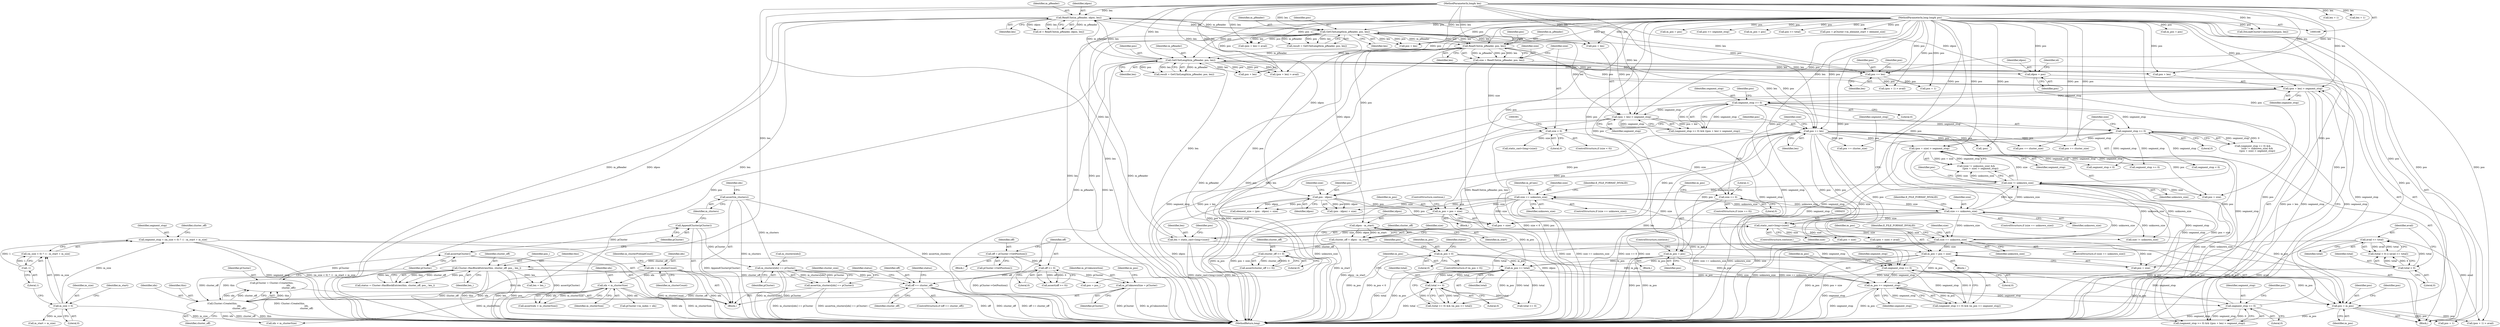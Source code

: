 digraph "0_Android_04839626ed859623901ebd3a5fd483982186b59d_26@array" {
"1000692" [label="(Call,m_clusters[idx] == pCluster)"];
"1000685" [label="(Call,assert(m_clusters))"];
"1000683" [label="(Call,AppendCluster(pCluster))"];
"1000681" [label="(Call,assert(pCluster))"];
"1000675" [label="(Call,pCluster = Cluster::Create(this,\n                                              idx,\n                                              cluster_off))"];
"1000677" [label="(Call,Cluster::Create(this,\n                                              idx,\n                                              cluster_off))"];
"1000517" [label="(Call,Cluster::HasBlockEntries(this, cluster_off, pos_, len_))"];
"1000510" [label="(Call,cluster_off >= 0)"];
"1000496" [label="(Call,cluster_off = idpos - m_start)"];
"1000498" [label="(Call,idpos - m_start)"];
"1000311" [label="(Call,ReadUInt(m_pReader, idpos, len))"];
"1000266" [label="(Call,GetUIntLength(m_pReader, pos, len))"];
"1000381" [label="(Call,ReadUInt(m_pReader, pos, len))"];
"1000340" [label="(Call,GetUIntLength(m_pReader, pos, len))"];
"1000169" [label="(MethodParameterIn,long long& pos)"];
"1000323" [label="(Call,pos += len)"];
"1000170" [label="(MethodParameterIn,long& len)"];
"1000248" [label="(Call,pos = m_pos)"];
"1000401" [label="(Call,m_pos = pos)"];
"1000393" [label="(Call,pos += len)"];
"1000473" [label="(Call,m_pos = pos + size)"];
"1000463" [label="(Call,pos - idpos)"];
"1000449" [label="(Call,size == unknown_size)"];
"1000432" [label="(Call,static_cast<long>(size))"];
"1000408" [label="(Call,size == unknown_size)"];
"1000397" [label="(Call,size == 0)"];
"1000386" [label="(Call,size < 0)"];
"1000379" [label="(Call,size = ReadUInt(m_pReader, pos, len))"];
"1000485" [label="(Call,size == unknown_size)"];
"1000419" [label="(Call,size != unknown_size)"];
"1000490" [label="(Call,m_pos = pos + size)"];
"1000233" [label="(Call,m_pos >= total)"];
"1000173" [label="(Call,m_pos < 0)"];
"1000230" [label="(Call,total >= 0)"];
"1000201" [label="(Call,avail <= total)"];
"1000198" [label="(Call,total < 0)"];
"1000243" [label="(Call,m_pos >= segment_stop)"];
"1000240" [label="(Call,segment_stop >= 0)"];
"1000360" [label="(Call,segment_stop >= 0)"];
"1000289" [label="(Call,(pos + len) > segment_stop)"];
"1000286" [label="(Call,segment_stop >= 0)"];
"1000205" [label="(Call,segment_stop = (m_size < 0) ? -1 : m_start + m_size)"];
"1000211" [label="(Call,-1)"];
"1000208" [label="(Call,m_size < 0)"];
"1000422" [label="(Call,(pos + size) > segment_stop)"];
"1000415" [label="(Call,segment_stop >= 0)"];
"1000363" [label="(Call,(pos + len) > segment_stop)"];
"1000430" [label="(Call,len = static_cast<long>(size))"];
"1000305" [label="(Call,idpos = pos)"];
"1000545" [label="(Call,idx < m_clusterSize)"];
"1000536" [label="(Call,idx = m_clusterCount)"];
"1000570" [label="(Call,off == cluster_off)"];
"1000566" [label="(Call,off >= 0)"];
"1000562" [label="(Call,off = pCluster->GetPosition())"];
"1000691" [label="(Call,assert(m_clusters[idx] == pCluster))"];
"1000718" [label="(Call,m_pUnknownSize = pCluster)"];
"1000396" [label="(ControlStructure,if (size == 0))"];
"1000404" [label="(ControlStructure,continue;)"];
"1000500" [label="(Identifier,m_start)"];
"1000381" [label="(Call,ReadUInt(m_pReader, pos, len))"];
"1000465" [label="(Identifier,idpos)"];
"1000249" [label="(Identifier,pos)"];
"1000484" [label="(ControlStructure,if (size == unknown_size))"];
"1000175" [label="(Literal,0)"];
"1000244" [label="(Identifier,m_pos)"];
"1000449" [label="(Call,size == unknown_size)"];
"1000409" [label="(Identifier,size)"];
"1000710" [label="(Call,segment_stop < 0)"];
"1000363" [label="(Call,(pos + len) > segment_stop)"];
"1000566" [label="(Call,off >= 0)"];
"1000314" [label="(Identifier,len)"];
"1000705" [label="(Call,m_pos = pos)"];
"1000235" [label="(Identifier,total)"];
"1000570" [label="(Call,off == cluster_off)"];
"1000692" [label="(Call,m_clusters[idx] == pCluster)"];
"1000462" [label="(Call,(pos - idpos) + size)"];
"1000386" [label="(Call,size < 0)"];
"1000267" [label="(Identifier,m_pReader)"];
"1000456" [label="(Identifier,m_pCues)"];
"1000266" [label="(Call,GetUIntLength(m_pReader, pos, len))"];
"1000447" [label="(Block,)"];
"1000497" [label="(Identifier,cluster_off)"];
"1000177" [label="(Call,DoLoadClusterUnknownSize(pos, len))"];
"1000422" [label="(Call,(pos + size) > segment_stop)"];
"1000258" [label="(Call,len = 1)"];
"1000478" [label="(ControlStructure,continue;)"];
"1000572" [label="(Identifier,cluster_off)"];
"1000541" [label="(Identifier,m_clusterPreloadCount)"];
"1000571" [label="(Identifier,off)"];
"1000239" [label="(Call,(segment_stop >= 0) && (m_pos >= segment_stop))"];
"1000658" [label="(Call,segment_stop >= 0)"];
"1000169" [label="(MethodParameterIn,long long& pos)"];
"1000198" [label="(Call,total < 0)"];
"1000546" [label="(Identifier,idx)"];
"1000297" [label="(Call,(pos + len) > avail)"];
"1000394" [label="(Identifier,pos)"];
"1000340" [label="(Call,GetUIntLength(m_pReader, pos, len))"];
"1000342" [label="(Identifier,pos)"];
"1000486" [label="(Identifier,size)"];
"1000364" [label="(Call,pos + len)"];
"1000720" [label="(Identifier,pCluster)"];
"1000644" [label="(Call,total >= 0)"];
"1000620" [label="(Call,segment_stop < 0)"];
"1000567" [label="(Identifier,off)"];
"1000241" [label="(Identifier,segment_stop)"];
"1000212" [label="(Literal,1)"];
"1000328" [label="(Call,pos + 1)"];
"1000393" [label="(Call,pos += len)"];
"1000544" [label="(Call,assert(idx < m_clusterSize))"];
"1000719" [label="(Identifier,m_pUnknownSize)"];
"1000576" [label="(Identifier,status)"];
"1000543" [label="(Block,)"];
"1000696" [label="(Identifier,pCluster)"];
"1000684" [label="(Identifier,pCluster)"];
"1000615" [label="(Call,m_pos = pos)"];
"1000722" [label="(Identifier,m_pos)"];
"1000519" [label="(Identifier,cluster_off)"];
"1000515" [label="(Call,status = Cluster::HasBlockEntries(this, cluster_off, pos_, len_))"];
"1000502" [label="(Call,size != unknown_size)"];
"1000385" [label="(ControlStructure,if (size < 0))"];
"1000213" [label="(Call,m_start + m_size)"];
"1000210" [label="(Literal,0)"];
"1000400" [label="(Block,)"];
"1000424" [label="(Identifier,pos)"];
"1000661" [label="(Call,pos >= segment_stop)"];
"1000510" [label="(Call,cluster_off >= 0)"];
"1000699" [label="(Identifier,cluster_size)"];
"1000688" [label="(Call,idx < m_clusterSize)"];
"1000417" [label="(Literal,0)"];
"1000408" [label="(Call,size == unknown_size)"];
"1000242" [label="(Literal,0)"];
"1000325" [label="(Identifier,len)"];
"1000312" [label="(Identifier,m_pReader)"];
"1000203" [label="(Identifier,total)"];
"1000520" [label="(Identifier,pos_)"];
"1000491" [label="(Identifier,m_pos)"];
"1000538" [label="(Identifier,m_clusterCount)"];
"1000233" [label="(Call,m_pos >= total)"];
"1000512" [label="(Literal,0)"];
"1000232" [label="(Literal,0)"];
"1000209" [label="(Identifier,m_size)"];
"1000240" [label="(Call,segment_stop >= 0)"];
"1000670" [label="(Call,m_pos = pos)"];
"1000415" [label="(Call,segment_stop >= 0)"];
"1000475" [label="(Call,pos + size)"];
"1000685" [label="(Call,assert(m_clusters))"];
"1000252" [label="(Call,(pos + 1) > avail)"];
"1000229" [label="(Call,(total >= 0) && (m_pos >= total))"];
"1000683" [label="(Call,AppendCluster(pCluster))"];
"1000298" [label="(Call,pos + len)"];
"1000431" [label="(Identifier,len)"];
"1000305" [label="(Call,idpos = pos)"];
"1000473" [label="(Call,m_pos = pos + size)"];
"1000639" [label="(Call,pos += cluster_size)"];
"1000450" [label="(Identifier,size)"];
"1000324" [label="(Identifier,pos)"];
"1000489" [label="(Identifier,E_FILE_FORMAT_INVALID)"];
"1000207" [label="(Call,(m_size < 0) ? -1 : m_start + m_size)"];
"1000199" [label="(Identifier,total)"];
"1000341" [label="(Identifier,m_pReader)"];
"1000463" [label="(Call,pos - idpos)"];
"1000678" [label="(Identifier,this)"];
"1000214" [label="(Identifier,m_start)"];
"1000285" [label="(Call,(segment_stop >= 0) && ((pos + len) > segment_stop))"];
"1000430" [label="(Call,len = static_cast<long>(size))"];
"1000269" [label="(Identifier,len)"];
"1000234" [label="(Identifier,m_pos)"];
"1000474" [label="(Identifier,m_pos)"];
"1000171" [label="(Block,)"];
"1000536" [label="(Call,idx = m_clusterCount)"];
"1000460" [label="(Call,element_size = (pos - idpos) + size)"];
"1000250" [label="(Identifier,m_pos)"];
"1000432" [label="(Call,static_cast<long>(size))"];
"1000499" [label="(Identifier,idpos)"];
"1000682" [label="(Identifier,pCluster)"];
"1000416" [label="(Identifier,segment_stop)"];
"1000503" [label="(Identifier,size)"];
"1000723" [label="(Call,-pos)"];
"1000584" [label="(Call,pos += cluster_size)"];
"1001022" [label="(MethodReturn,long)"];
"1000426" [label="(Identifier,segment_stop)"];
"1000569" [label="(ControlStructure,if (off == cluster_off))"];
"1000327" [label="(Call,(pos + 1) > avail)"];
"1000483" [label="(Block,)"];
"1000365" [label="(Identifier,pos)"];
"1000438" [label="(Identifier,pos)"];
"1000362" [label="(Literal,0)"];
"1000563" [label="(Identifier,off)"];
"1000205" [label="(Call,segment_stop = (m_size < 0) ? -1 : m_start + m_size)"];
"1000565" [label="(Call,assert(off >= 0))"];
"1000268" [label="(Identifier,pos)"];
"1000323" [label="(Call,pos += len)"];
"1000418" [label="(Call,(size != unknown_size) &&\n            ((pos + size) > segment_stop))"];
"1000537" [label="(Identifier,idx)"];
"1000412" [label="(Identifier,E_FILE_FORMAT_INVALID)"];
"1000545" [label="(Call,idx < m_clusterSize)"];
"1000387" [label="(Identifier,size)"];
"1000173" [label="(Call,m_pos < 0)"];
"1000170" [label="(MethodParameterIn,long& len)"];
"1000466" [label="(Identifier,size)"];
"1000253" [label="(Call,pos + 1)"];
"1000395" [label="(Identifier,len)"];
"1000464" [label="(Identifier,pos)"];
"1000630" [label="(Identifier,status)"];
"1000421" [label="(Identifier,unknown_size)"];
"1000206" [label="(Identifier,segment_stop)"];
"1000691" [label="(Call,assert(m_clusters[idx] == pCluster))"];
"1000254" [label="(Identifier,pos)"];
"1000311" [label="(Call,ReadUInt(m_pReader, idpos, len))"];
"1000397" [label="(Call,size == 0)"];
"1000383" [label="(Identifier,pos)"];
"1000496" [label="(Call,cluster_off = idpos - m_start)"];
"1000310" [label="(Identifier,id)"];
"1000511" [label="(Identifier,cluster_off)"];
"1000382" [label="(Identifier,m_pReader)"];
"1000530" [label="(Call,len = len_)"];
"1000498" [label="(Call,idpos - m_start)"];
"1000309" [label="(Call,id = ReadUInt(m_pReader, idpos, len))"];
"1000495" [label="(ControlStructure,continue;)"];
"1000197" [label="(Call,(total < 0) || (avail <= total))"];
"1000407" [label="(ControlStructure,if (size == unknown_size))"];
"1000202" [label="(Identifier,avail)"];
"1000371" [label="(Call,(pos + len) > avail)"];
"1000492" [label="(Call,pos + size)"];
"1000287" [label="(Identifier,segment_stop)"];
"1000718" [label="(Call,m_pUnknownSize = pCluster)"];
"1000211" [label="(Call,-1)"];
"1000367" [label="(Identifier,segment_stop)"];
"1000547" [label="(Identifier,m_clusterSize)"];
"1000414" [label="(Call,(segment_stop >= 0) &&\n            (size != unknown_size) &&\n            ((pos + size) > segment_stop))"];
"1000564" [label="(Call,pCluster->GetPosition())"];
"1000333" [label="(Call,len = 1)"];
"1000437" [label="(Call,pos + size)"];
"1000329" [label="(Identifier,pos)"];
"1000231" [label="(Identifier,total)"];
"1000248" [label="(Call,pos = m_pos)"];
"1000509" [label="(Call,assert(cluster_off >= 0))"];
"1000360" [label="(Call,segment_stop >= 0)"];
"1000307" [label="(Identifier,pos)"];
"1000562" [label="(Call,off = pCluster->GetPosition())"];
"1000390" [label="(Call,static_cast<long>(size))"];
"1000289" [label="(Call,(pos + len) > segment_stop)"];
"1000403" [label="(Identifier,pos)"];
"1000487" [label="(Identifier,unknown_size)"];
"1000286" [label="(Call,segment_stop >= 0)"];
"1000679" [label="(Identifier,idx)"];
"1000380" [label="(Identifier,size)"];
"1000451" [label="(Identifier,unknown_size)"];
"1000338" [label="(Call,result = GetUIntLength(m_pReader, pos, len))"];
"1000693" [label="(Call,m_clusters[idx])"];
"1000243" [label="(Call,m_pos >= segment_stop)"];
"1000490" [label="(Call,m_pos = pos + size)"];
"1000361" [label="(Identifier,segment_stop)"];
"1000291" [label="(Identifier,pos)"];
"1000399" [label="(Literal,0)"];
"1000372" [label="(Call,pos + len)"];
"1000680" [label="(Identifier,cluster_off)"];
"1000384" [label="(Identifier,len)"];
"1000681" [label="(Call,assert(pCluster))"];
"1000200" [label="(Literal,0)"];
"1000227" [label="(Block,)"];
"1000436" [label="(Call,(pos + size) > avail)"];
"1000359" [label="(Call,(segment_stop >= 0) && ((pos + len) > segment_stop))"];
"1000527" [label="(Call,pos = pos_)"];
"1000675" [label="(Call,pCluster = Cluster::Create(this,\n                                              idx,\n                                              cluster_off))"];
"1000174" [label="(Identifier,m_pos)"];
"1000517" [label="(Call,Cluster::HasBlockEntries(this, cluster_off, pos_, len_))"];
"1000647" [label="(Call,pos >= total)"];
"1000406" [label="(Literal,1)"];
"1000290" [label="(Call,pos + len)"];
"1000606" [label="(Call,pCluster->m_index = idx)"];
"1000230" [label="(Call,total >= 0)"];
"1000485" [label="(Call,size == unknown_size)"];
"1000401" [label="(Call,m_pos = pos)"];
"1000313" [label="(Identifier,idpos)"];
"1000184" [label="(Identifier,status)"];
"1000689" [label="(Identifier,idx)"];
"1000448" [label="(ControlStructure,if (size == unknown_size))"];
"1000423" [label="(Call,pos + size)"];
"1000398" [label="(Identifier,size)"];
"1000178" [label="(Identifier,pos)"];
"1000201" [label="(Call,avail <= total)"];
"1000306" [label="(Identifier,idpos)"];
"1000420" [label="(Identifier,size)"];
"1000677" [label="(Call,Cluster::Create(this,\n                                              idx,\n                                              cluster_off))"];
"1000521" [label="(Identifier,len_)"];
"1000453" [label="(Identifier,E_FILE_FORMAT_INVALID)"];
"1000419" [label="(Call,size != unknown_size)"];
"1000288" [label="(Literal,0)"];
"1000264" [label="(Call,result = GetUIntLength(m_pReader, pos, len))"];
"1000410" [label="(Identifier,unknown_size)"];
"1000388" [label="(Literal,0)"];
"1000599" [label="(Call,pos = pCluster->m_element_start + element_size)"];
"1000686" [label="(Identifier,m_clusters)"];
"1000676" [label="(Identifier,pCluster)"];
"1000343" [label="(Identifier,len)"];
"1000402" [label="(Identifier,m_pos)"];
"1000434" [label="(Identifier,size)"];
"1000245" [label="(Identifier,segment_stop)"];
"1000218" [label="(Identifier,cluster_off)"];
"1000208" [label="(Call,m_size < 0)"];
"1000568" [label="(Literal,0)"];
"1000379" [label="(Call,size = ReadUInt(m_pReader, pos, len))"];
"1000702" [label="(Call,pos += cluster_size)"];
"1000172" [label="(ControlStructure,if (m_pos < 0))"];
"1000293" [label="(Identifier,segment_stop)"];
"1000518" [label="(Identifier,this)"];
"1000692" -> "1000691"  [label="AST: "];
"1000692" -> "1000696"  [label="CFG: "];
"1000693" -> "1000692"  [label="AST: "];
"1000696" -> "1000692"  [label="AST: "];
"1000691" -> "1000692"  [label="CFG: "];
"1000692" -> "1001022"  [label="DDG: m_clusters[idx]"];
"1000692" -> "1001022"  [label="DDG: pCluster"];
"1000692" -> "1000691"  [label="DDG: m_clusters[idx]"];
"1000692" -> "1000691"  [label="DDG: pCluster"];
"1000685" -> "1000692"  [label="DDG: m_clusters"];
"1000683" -> "1000692"  [label="DDG: pCluster"];
"1000692" -> "1000718"  [label="DDG: pCluster"];
"1000685" -> "1000171"  [label="AST: "];
"1000685" -> "1000686"  [label="CFG: "];
"1000686" -> "1000685"  [label="AST: "];
"1000689" -> "1000685"  [label="CFG: "];
"1000685" -> "1001022"  [label="DDG: assert(m_clusters)"];
"1000685" -> "1001022"  [label="DDG: m_clusters"];
"1000683" -> "1000171"  [label="AST: "];
"1000683" -> "1000684"  [label="CFG: "];
"1000684" -> "1000683"  [label="AST: "];
"1000686" -> "1000683"  [label="CFG: "];
"1000683" -> "1001022"  [label="DDG: AppendCluster(pCluster)"];
"1000681" -> "1000683"  [label="DDG: pCluster"];
"1000681" -> "1000171"  [label="AST: "];
"1000681" -> "1000682"  [label="CFG: "];
"1000682" -> "1000681"  [label="AST: "];
"1000684" -> "1000681"  [label="CFG: "];
"1000681" -> "1001022"  [label="DDG: assert(pCluster)"];
"1000675" -> "1000681"  [label="DDG: pCluster"];
"1000675" -> "1000171"  [label="AST: "];
"1000675" -> "1000677"  [label="CFG: "];
"1000676" -> "1000675"  [label="AST: "];
"1000677" -> "1000675"  [label="AST: "];
"1000682" -> "1000675"  [label="CFG: "];
"1000675" -> "1001022"  [label="DDG: Cluster::Create(this,\n                                              idx,\n                                              cluster_off)"];
"1000677" -> "1000675"  [label="DDG: this"];
"1000677" -> "1000675"  [label="DDG: idx"];
"1000677" -> "1000675"  [label="DDG: cluster_off"];
"1000677" -> "1000680"  [label="CFG: "];
"1000678" -> "1000677"  [label="AST: "];
"1000679" -> "1000677"  [label="AST: "];
"1000680" -> "1000677"  [label="AST: "];
"1000677" -> "1001022"  [label="DDG: this"];
"1000677" -> "1001022"  [label="DDG: cluster_off"];
"1000517" -> "1000677"  [label="DDG: this"];
"1000517" -> "1000677"  [label="DDG: cluster_off"];
"1000545" -> "1000677"  [label="DDG: idx"];
"1000536" -> "1000677"  [label="DDG: idx"];
"1000570" -> "1000677"  [label="DDG: cluster_off"];
"1000677" -> "1000688"  [label="DDG: idx"];
"1000517" -> "1000515"  [label="AST: "];
"1000517" -> "1000521"  [label="CFG: "];
"1000518" -> "1000517"  [label="AST: "];
"1000519" -> "1000517"  [label="AST: "];
"1000520" -> "1000517"  [label="AST: "];
"1000521" -> "1000517"  [label="AST: "];
"1000515" -> "1000517"  [label="CFG: "];
"1000517" -> "1001022"  [label="DDG: pos_"];
"1000517" -> "1001022"  [label="DDG: cluster_off"];
"1000517" -> "1001022"  [label="DDG: this"];
"1000517" -> "1001022"  [label="DDG: len_"];
"1000517" -> "1000515"  [label="DDG: this"];
"1000517" -> "1000515"  [label="DDG: cluster_off"];
"1000517" -> "1000515"  [label="DDG: pos_"];
"1000517" -> "1000515"  [label="DDG: len_"];
"1000510" -> "1000517"  [label="DDG: cluster_off"];
"1000517" -> "1000527"  [label="DDG: pos_"];
"1000517" -> "1000530"  [label="DDG: len_"];
"1000517" -> "1000570"  [label="DDG: cluster_off"];
"1000510" -> "1000509"  [label="AST: "];
"1000510" -> "1000512"  [label="CFG: "];
"1000511" -> "1000510"  [label="AST: "];
"1000512" -> "1000510"  [label="AST: "];
"1000509" -> "1000510"  [label="CFG: "];
"1000510" -> "1000509"  [label="DDG: cluster_off"];
"1000510" -> "1000509"  [label="DDG: 0"];
"1000496" -> "1000510"  [label="DDG: cluster_off"];
"1000496" -> "1000227"  [label="AST: "];
"1000496" -> "1000498"  [label="CFG: "];
"1000497" -> "1000496"  [label="AST: "];
"1000498" -> "1000496"  [label="AST: "];
"1000503" -> "1000496"  [label="CFG: "];
"1000496" -> "1001022"  [label="DDG: idpos - m_start"];
"1000498" -> "1000496"  [label="DDG: idpos"];
"1000498" -> "1000496"  [label="DDG: m_start"];
"1000498" -> "1000500"  [label="CFG: "];
"1000499" -> "1000498"  [label="AST: "];
"1000500" -> "1000498"  [label="AST: "];
"1000498" -> "1001022"  [label="DDG: idpos"];
"1000498" -> "1001022"  [label="DDG: m_start"];
"1000311" -> "1000498"  [label="DDG: idpos"];
"1000311" -> "1000309"  [label="AST: "];
"1000311" -> "1000314"  [label="CFG: "];
"1000312" -> "1000311"  [label="AST: "];
"1000313" -> "1000311"  [label="AST: "];
"1000314" -> "1000311"  [label="AST: "];
"1000309" -> "1000311"  [label="CFG: "];
"1000311" -> "1001022"  [label="DDG: m_pReader"];
"1000311" -> "1001022"  [label="DDG: idpos"];
"1000311" -> "1001022"  [label="DDG: len"];
"1000311" -> "1000309"  [label="DDG: m_pReader"];
"1000311" -> "1000309"  [label="DDG: idpos"];
"1000311" -> "1000309"  [label="DDG: len"];
"1000266" -> "1000311"  [label="DDG: m_pReader"];
"1000266" -> "1000311"  [label="DDG: len"];
"1000305" -> "1000311"  [label="DDG: idpos"];
"1000170" -> "1000311"  [label="DDG: len"];
"1000311" -> "1000323"  [label="DDG: len"];
"1000311" -> "1000340"  [label="DDG: m_pReader"];
"1000311" -> "1000340"  [label="DDG: len"];
"1000311" -> "1000463"  [label="DDG: idpos"];
"1000266" -> "1000264"  [label="AST: "];
"1000266" -> "1000269"  [label="CFG: "];
"1000267" -> "1000266"  [label="AST: "];
"1000268" -> "1000266"  [label="AST: "];
"1000269" -> "1000266"  [label="AST: "];
"1000264" -> "1000266"  [label="CFG: "];
"1000266" -> "1001022"  [label="DDG: len"];
"1000266" -> "1001022"  [label="DDG: pos"];
"1000266" -> "1001022"  [label="DDG: m_pReader"];
"1000266" -> "1000264"  [label="DDG: m_pReader"];
"1000266" -> "1000264"  [label="DDG: pos"];
"1000266" -> "1000264"  [label="DDG: len"];
"1000381" -> "1000266"  [label="DDG: m_pReader"];
"1000381" -> "1000266"  [label="DDG: len"];
"1000169" -> "1000266"  [label="DDG: pos"];
"1000248" -> "1000266"  [label="DDG: pos"];
"1000430" -> "1000266"  [label="DDG: len"];
"1000170" -> "1000266"  [label="DDG: len"];
"1000266" -> "1000289"  [label="DDG: pos"];
"1000266" -> "1000289"  [label="DDG: len"];
"1000266" -> "1000290"  [label="DDG: pos"];
"1000266" -> "1000290"  [label="DDG: len"];
"1000266" -> "1000297"  [label="DDG: pos"];
"1000266" -> "1000297"  [label="DDG: len"];
"1000266" -> "1000298"  [label="DDG: pos"];
"1000266" -> "1000298"  [label="DDG: len"];
"1000266" -> "1000305"  [label="DDG: pos"];
"1000266" -> "1000323"  [label="DDG: pos"];
"1000381" -> "1000379"  [label="AST: "];
"1000381" -> "1000384"  [label="CFG: "];
"1000382" -> "1000381"  [label="AST: "];
"1000383" -> "1000381"  [label="AST: "];
"1000384" -> "1000381"  [label="AST: "];
"1000379" -> "1000381"  [label="CFG: "];
"1000381" -> "1001022"  [label="DDG: pos"];
"1000381" -> "1001022"  [label="DDG: len"];
"1000381" -> "1001022"  [label="DDG: m_pReader"];
"1000381" -> "1000379"  [label="DDG: m_pReader"];
"1000381" -> "1000379"  [label="DDG: pos"];
"1000381" -> "1000379"  [label="DDG: len"];
"1000340" -> "1000381"  [label="DDG: m_pReader"];
"1000340" -> "1000381"  [label="DDG: pos"];
"1000340" -> "1000381"  [label="DDG: len"];
"1000169" -> "1000381"  [label="DDG: pos"];
"1000170" -> "1000381"  [label="DDG: len"];
"1000381" -> "1000393"  [label="DDG: len"];
"1000381" -> "1000393"  [label="DDG: pos"];
"1000340" -> "1000338"  [label="AST: "];
"1000340" -> "1000343"  [label="CFG: "];
"1000341" -> "1000340"  [label="AST: "];
"1000342" -> "1000340"  [label="AST: "];
"1000343" -> "1000340"  [label="AST: "];
"1000338" -> "1000340"  [label="CFG: "];
"1000340" -> "1001022"  [label="DDG: len"];
"1000340" -> "1001022"  [label="DDG: pos"];
"1000340" -> "1001022"  [label="DDG: m_pReader"];
"1000340" -> "1000338"  [label="DDG: m_pReader"];
"1000340" -> "1000338"  [label="DDG: pos"];
"1000340" -> "1000338"  [label="DDG: len"];
"1000169" -> "1000340"  [label="DDG: pos"];
"1000323" -> "1000340"  [label="DDG: pos"];
"1000170" -> "1000340"  [label="DDG: len"];
"1000340" -> "1000363"  [label="DDG: pos"];
"1000340" -> "1000363"  [label="DDG: len"];
"1000340" -> "1000364"  [label="DDG: pos"];
"1000340" -> "1000364"  [label="DDG: len"];
"1000340" -> "1000371"  [label="DDG: pos"];
"1000340" -> "1000371"  [label="DDG: len"];
"1000340" -> "1000372"  [label="DDG: pos"];
"1000340" -> "1000372"  [label="DDG: len"];
"1000169" -> "1000168"  [label="AST: "];
"1000169" -> "1001022"  [label="DDG: pos"];
"1000169" -> "1000177"  [label="DDG: pos"];
"1000169" -> "1000248"  [label="DDG: pos"];
"1000169" -> "1000252"  [label="DDG: pos"];
"1000169" -> "1000253"  [label="DDG: pos"];
"1000169" -> "1000289"  [label="DDG: pos"];
"1000169" -> "1000290"  [label="DDG: pos"];
"1000169" -> "1000297"  [label="DDG: pos"];
"1000169" -> "1000298"  [label="DDG: pos"];
"1000169" -> "1000305"  [label="DDG: pos"];
"1000169" -> "1000323"  [label="DDG: pos"];
"1000169" -> "1000327"  [label="DDG: pos"];
"1000169" -> "1000328"  [label="DDG: pos"];
"1000169" -> "1000363"  [label="DDG: pos"];
"1000169" -> "1000364"  [label="DDG: pos"];
"1000169" -> "1000371"  [label="DDG: pos"];
"1000169" -> "1000372"  [label="DDG: pos"];
"1000169" -> "1000393"  [label="DDG: pos"];
"1000169" -> "1000401"  [label="DDG: pos"];
"1000169" -> "1000422"  [label="DDG: pos"];
"1000169" -> "1000423"  [label="DDG: pos"];
"1000169" -> "1000436"  [label="DDG: pos"];
"1000169" -> "1000437"  [label="DDG: pos"];
"1000169" -> "1000463"  [label="DDG: pos"];
"1000169" -> "1000473"  [label="DDG: pos"];
"1000169" -> "1000475"  [label="DDG: pos"];
"1000169" -> "1000490"  [label="DDG: pos"];
"1000169" -> "1000492"  [label="DDG: pos"];
"1000169" -> "1000527"  [label="DDG: pos"];
"1000169" -> "1000584"  [label="DDG: pos"];
"1000169" -> "1000599"  [label="DDG: pos"];
"1000169" -> "1000615"  [label="DDG: pos"];
"1000169" -> "1000639"  [label="DDG: pos"];
"1000169" -> "1000647"  [label="DDG: pos"];
"1000169" -> "1000661"  [label="DDG: pos"];
"1000169" -> "1000670"  [label="DDG: pos"];
"1000169" -> "1000702"  [label="DDG: pos"];
"1000169" -> "1000705"  [label="DDG: pos"];
"1000169" -> "1000723"  [label="DDG: pos"];
"1000323" -> "1000227"  [label="AST: "];
"1000323" -> "1000325"  [label="CFG: "];
"1000324" -> "1000323"  [label="AST: "];
"1000325" -> "1000323"  [label="AST: "];
"1000329" -> "1000323"  [label="CFG: "];
"1000170" -> "1000323"  [label="DDG: len"];
"1000323" -> "1000327"  [label="DDG: pos"];
"1000323" -> "1000328"  [label="DDG: pos"];
"1000170" -> "1000168"  [label="AST: "];
"1000170" -> "1001022"  [label="DDG: len"];
"1000170" -> "1000177"  [label="DDG: len"];
"1000170" -> "1000258"  [label="DDG: len"];
"1000170" -> "1000289"  [label="DDG: len"];
"1000170" -> "1000290"  [label="DDG: len"];
"1000170" -> "1000297"  [label="DDG: len"];
"1000170" -> "1000298"  [label="DDG: len"];
"1000170" -> "1000333"  [label="DDG: len"];
"1000170" -> "1000363"  [label="DDG: len"];
"1000170" -> "1000364"  [label="DDG: len"];
"1000170" -> "1000371"  [label="DDG: len"];
"1000170" -> "1000372"  [label="DDG: len"];
"1000170" -> "1000393"  [label="DDG: len"];
"1000170" -> "1000430"  [label="DDG: len"];
"1000170" -> "1000530"  [label="DDG: len"];
"1000248" -> "1000227"  [label="AST: "];
"1000248" -> "1000250"  [label="CFG: "];
"1000249" -> "1000248"  [label="AST: "];
"1000250" -> "1000248"  [label="AST: "];
"1000254" -> "1000248"  [label="CFG: "];
"1000248" -> "1001022"  [label="DDG: m_pos"];
"1000401" -> "1000248"  [label="DDG: m_pos"];
"1000473" -> "1000248"  [label="DDG: m_pos"];
"1000490" -> "1000248"  [label="DDG: m_pos"];
"1000233" -> "1000248"  [label="DDG: m_pos"];
"1000243" -> "1000248"  [label="DDG: m_pos"];
"1000173" -> "1000248"  [label="DDG: m_pos"];
"1000248" -> "1000252"  [label="DDG: pos"];
"1000248" -> "1000253"  [label="DDG: pos"];
"1000401" -> "1000400"  [label="AST: "];
"1000401" -> "1000403"  [label="CFG: "];
"1000402" -> "1000401"  [label="AST: "];
"1000403" -> "1000401"  [label="AST: "];
"1000404" -> "1000401"  [label="CFG: "];
"1000401" -> "1001022"  [label="DDG: m_pos"];
"1000401" -> "1001022"  [label="DDG: pos"];
"1000401" -> "1000233"  [label="DDG: m_pos"];
"1000401" -> "1000243"  [label="DDG: m_pos"];
"1000393" -> "1000401"  [label="DDG: pos"];
"1000393" -> "1000227"  [label="AST: "];
"1000393" -> "1000395"  [label="CFG: "];
"1000394" -> "1000393"  [label="AST: "];
"1000395" -> "1000393"  [label="AST: "];
"1000398" -> "1000393"  [label="CFG: "];
"1000393" -> "1001022"  [label="DDG: pos"];
"1000393" -> "1001022"  [label="DDG: len"];
"1000393" -> "1000422"  [label="DDG: pos"];
"1000393" -> "1000423"  [label="DDG: pos"];
"1000393" -> "1000436"  [label="DDG: pos"];
"1000393" -> "1000437"  [label="DDG: pos"];
"1000393" -> "1000463"  [label="DDG: pos"];
"1000393" -> "1000473"  [label="DDG: pos"];
"1000393" -> "1000475"  [label="DDG: pos"];
"1000393" -> "1000490"  [label="DDG: pos"];
"1000393" -> "1000492"  [label="DDG: pos"];
"1000393" -> "1000584"  [label="DDG: pos"];
"1000393" -> "1000639"  [label="DDG: pos"];
"1000393" -> "1000702"  [label="DDG: pos"];
"1000393" -> "1000723"  [label="DDG: pos"];
"1000473" -> "1000447"  [label="AST: "];
"1000473" -> "1000475"  [label="CFG: "];
"1000474" -> "1000473"  [label="AST: "];
"1000475" -> "1000473"  [label="AST: "];
"1000478" -> "1000473"  [label="CFG: "];
"1000473" -> "1001022"  [label="DDG: m_pos"];
"1000473" -> "1001022"  [label="DDG: pos + size"];
"1000473" -> "1000233"  [label="DDG: m_pos"];
"1000473" -> "1000243"  [label="DDG: m_pos"];
"1000463" -> "1000473"  [label="DDG: pos"];
"1000449" -> "1000473"  [label="DDG: size"];
"1000463" -> "1000462"  [label="AST: "];
"1000463" -> "1000465"  [label="CFG: "];
"1000464" -> "1000463"  [label="AST: "];
"1000465" -> "1000463"  [label="AST: "];
"1000466" -> "1000463"  [label="CFG: "];
"1000463" -> "1001022"  [label="DDG: idpos"];
"1000463" -> "1000460"  [label="DDG: pos"];
"1000463" -> "1000460"  [label="DDG: idpos"];
"1000463" -> "1000462"  [label="DDG: pos"];
"1000463" -> "1000462"  [label="DDG: idpos"];
"1000463" -> "1000475"  [label="DDG: pos"];
"1000449" -> "1000448"  [label="AST: "];
"1000449" -> "1000451"  [label="CFG: "];
"1000450" -> "1000449"  [label="AST: "];
"1000451" -> "1000449"  [label="AST: "];
"1000453" -> "1000449"  [label="CFG: "];
"1000456" -> "1000449"  [label="CFG: "];
"1000449" -> "1001022"  [label="DDG: size"];
"1000449" -> "1001022"  [label="DDG: size == unknown_size"];
"1000449" -> "1001022"  [label="DDG: unknown_size"];
"1000449" -> "1000408"  [label="DDG: unknown_size"];
"1000432" -> "1000449"  [label="DDG: size"];
"1000408" -> "1000449"  [label="DDG: unknown_size"];
"1000419" -> "1000449"  [label="DDG: unknown_size"];
"1000449" -> "1000460"  [label="DDG: size"];
"1000449" -> "1000462"  [label="DDG: size"];
"1000449" -> "1000475"  [label="DDG: size"];
"1000432" -> "1000430"  [label="AST: "];
"1000432" -> "1000434"  [label="CFG: "];
"1000433" -> "1000432"  [label="AST: "];
"1000434" -> "1000432"  [label="AST: "];
"1000430" -> "1000432"  [label="CFG: "];
"1000432" -> "1000430"  [label="DDG: size"];
"1000408" -> "1000432"  [label="DDG: size"];
"1000419" -> "1000432"  [label="DDG: size"];
"1000432" -> "1000436"  [label="DDG: size"];
"1000432" -> "1000437"  [label="DDG: size"];
"1000432" -> "1000485"  [label="DDG: size"];
"1000432" -> "1000502"  [label="DDG: size"];
"1000408" -> "1000407"  [label="AST: "];
"1000408" -> "1000410"  [label="CFG: "];
"1000409" -> "1000408"  [label="AST: "];
"1000410" -> "1000408"  [label="AST: "];
"1000412" -> "1000408"  [label="CFG: "];
"1000416" -> "1000408"  [label="CFG: "];
"1000408" -> "1001022"  [label="DDG: size"];
"1000408" -> "1001022"  [label="DDG: size == unknown_size"];
"1000408" -> "1001022"  [label="DDG: unknown_size"];
"1000397" -> "1000408"  [label="DDG: size"];
"1000485" -> "1000408"  [label="DDG: unknown_size"];
"1000408" -> "1000419"  [label="DDG: size"];
"1000408" -> "1000419"  [label="DDG: unknown_size"];
"1000408" -> "1000485"  [label="DDG: unknown_size"];
"1000408" -> "1000502"  [label="DDG: unknown_size"];
"1000397" -> "1000396"  [label="AST: "];
"1000397" -> "1000399"  [label="CFG: "];
"1000398" -> "1000397"  [label="AST: "];
"1000399" -> "1000397"  [label="AST: "];
"1000402" -> "1000397"  [label="CFG: "];
"1000406" -> "1000397"  [label="CFG: "];
"1000397" -> "1001022"  [label="DDG: size == 0"];
"1000397" -> "1001022"  [label="DDG: size"];
"1000386" -> "1000397"  [label="DDG: size"];
"1000386" -> "1000385"  [label="AST: "];
"1000386" -> "1000388"  [label="CFG: "];
"1000387" -> "1000386"  [label="AST: "];
"1000388" -> "1000386"  [label="AST: "];
"1000391" -> "1000386"  [label="CFG: "];
"1000394" -> "1000386"  [label="CFG: "];
"1000386" -> "1001022"  [label="DDG: size < 0"];
"1000379" -> "1000386"  [label="DDG: size"];
"1000386" -> "1000390"  [label="DDG: size"];
"1000379" -> "1000227"  [label="AST: "];
"1000380" -> "1000379"  [label="AST: "];
"1000387" -> "1000379"  [label="CFG: "];
"1000379" -> "1001022"  [label="DDG: ReadUInt(m_pReader, pos, len)"];
"1000485" -> "1000484"  [label="AST: "];
"1000485" -> "1000487"  [label="CFG: "];
"1000486" -> "1000485"  [label="AST: "];
"1000487" -> "1000485"  [label="AST: "];
"1000489" -> "1000485"  [label="CFG: "];
"1000491" -> "1000485"  [label="CFG: "];
"1000485" -> "1001022"  [label="DDG: size"];
"1000485" -> "1001022"  [label="DDG: unknown_size"];
"1000485" -> "1001022"  [label="DDG: size == unknown_size"];
"1000419" -> "1000485"  [label="DDG: unknown_size"];
"1000485" -> "1000490"  [label="DDG: size"];
"1000485" -> "1000492"  [label="DDG: size"];
"1000419" -> "1000418"  [label="AST: "];
"1000419" -> "1000421"  [label="CFG: "];
"1000420" -> "1000419"  [label="AST: "];
"1000421" -> "1000419"  [label="AST: "];
"1000424" -> "1000419"  [label="CFG: "];
"1000418" -> "1000419"  [label="CFG: "];
"1000419" -> "1001022"  [label="DDG: size"];
"1000419" -> "1001022"  [label="DDG: unknown_size"];
"1000419" -> "1000418"  [label="DDG: size"];
"1000419" -> "1000418"  [label="DDG: unknown_size"];
"1000419" -> "1000422"  [label="DDG: size"];
"1000419" -> "1000423"  [label="DDG: size"];
"1000419" -> "1000502"  [label="DDG: unknown_size"];
"1000490" -> "1000483"  [label="AST: "];
"1000490" -> "1000492"  [label="CFG: "];
"1000491" -> "1000490"  [label="AST: "];
"1000492" -> "1000490"  [label="AST: "];
"1000495" -> "1000490"  [label="CFG: "];
"1000490" -> "1001022"  [label="DDG: m_pos"];
"1000490" -> "1001022"  [label="DDG: pos + size"];
"1000490" -> "1000233"  [label="DDG: m_pos"];
"1000490" -> "1000243"  [label="DDG: m_pos"];
"1000233" -> "1000229"  [label="AST: "];
"1000233" -> "1000235"  [label="CFG: "];
"1000234" -> "1000233"  [label="AST: "];
"1000235" -> "1000233"  [label="AST: "];
"1000229" -> "1000233"  [label="CFG: "];
"1000233" -> "1001022"  [label="DDG: total"];
"1000233" -> "1001022"  [label="DDG: m_pos"];
"1000233" -> "1000230"  [label="DDG: total"];
"1000233" -> "1000229"  [label="DDG: m_pos"];
"1000233" -> "1000229"  [label="DDG: total"];
"1000173" -> "1000233"  [label="DDG: m_pos"];
"1000230" -> "1000233"  [label="DDG: total"];
"1000233" -> "1000243"  [label="DDG: m_pos"];
"1000233" -> "1000644"  [label="DDG: total"];
"1000173" -> "1000172"  [label="AST: "];
"1000173" -> "1000175"  [label="CFG: "];
"1000174" -> "1000173"  [label="AST: "];
"1000175" -> "1000173"  [label="AST: "];
"1000178" -> "1000173"  [label="CFG: "];
"1000184" -> "1000173"  [label="CFG: "];
"1000173" -> "1001022"  [label="DDG: m_pos < 0"];
"1000173" -> "1001022"  [label="DDG: m_pos"];
"1000173" -> "1000243"  [label="DDG: m_pos"];
"1000230" -> "1000229"  [label="AST: "];
"1000230" -> "1000232"  [label="CFG: "];
"1000231" -> "1000230"  [label="AST: "];
"1000232" -> "1000230"  [label="AST: "];
"1000234" -> "1000230"  [label="CFG: "];
"1000229" -> "1000230"  [label="CFG: "];
"1000230" -> "1001022"  [label="DDG: total"];
"1000230" -> "1000229"  [label="DDG: total"];
"1000230" -> "1000229"  [label="DDG: 0"];
"1000201" -> "1000230"  [label="DDG: total"];
"1000198" -> "1000230"  [label="DDG: total"];
"1000230" -> "1000644"  [label="DDG: total"];
"1000201" -> "1000197"  [label="AST: "];
"1000201" -> "1000203"  [label="CFG: "];
"1000202" -> "1000201"  [label="AST: "];
"1000203" -> "1000201"  [label="AST: "];
"1000197" -> "1000201"  [label="CFG: "];
"1000201" -> "1001022"  [label="DDG: avail"];
"1000201" -> "1000197"  [label="DDG: avail"];
"1000201" -> "1000197"  [label="DDG: total"];
"1000198" -> "1000201"  [label="DDG: total"];
"1000201" -> "1000252"  [label="DDG: avail"];
"1000198" -> "1000197"  [label="AST: "];
"1000198" -> "1000200"  [label="CFG: "];
"1000199" -> "1000198"  [label="AST: "];
"1000200" -> "1000198"  [label="AST: "];
"1000202" -> "1000198"  [label="CFG: "];
"1000197" -> "1000198"  [label="CFG: "];
"1000198" -> "1000197"  [label="DDG: total"];
"1000198" -> "1000197"  [label="DDG: 0"];
"1000243" -> "1000239"  [label="AST: "];
"1000243" -> "1000245"  [label="CFG: "];
"1000244" -> "1000243"  [label="AST: "];
"1000245" -> "1000243"  [label="AST: "];
"1000239" -> "1000243"  [label="CFG: "];
"1000243" -> "1001022"  [label="DDG: m_pos"];
"1000243" -> "1001022"  [label="DDG: segment_stop"];
"1000243" -> "1000239"  [label="DDG: m_pos"];
"1000243" -> "1000239"  [label="DDG: segment_stop"];
"1000240" -> "1000243"  [label="DDG: segment_stop"];
"1000243" -> "1000286"  [label="DDG: segment_stop"];
"1000240" -> "1000239"  [label="AST: "];
"1000240" -> "1000242"  [label="CFG: "];
"1000241" -> "1000240"  [label="AST: "];
"1000242" -> "1000240"  [label="AST: "];
"1000244" -> "1000240"  [label="CFG: "];
"1000239" -> "1000240"  [label="CFG: "];
"1000240" -> "1001022"  [label="DDG: segment_stop"];
"1000240" -> "1000239"  [label="DDG: segment_stop"];
"1000240" -> "1000239"  [label="DDG: 0"];
"1000360" -> "1000240"  [label="DDG: segment_stop"];
"1000205" -> "1000240"  [label="DDG: segment_stop"];
"1000422" -> "1000240"  [label="DDG: segment_stop"];
"1000363" -> "1000240"  [label="DDG: segment_stop"];
"1000415" -> "1000240"  [label="DDG: segment_stop"];
"1000240" -> "1000286"  [label="DDG: segment_stop"];
"1000360" -> "1000359"  [label="AST: "];
"1000360" -> "1000362"  [label="CFG: "];
"1000361" -> "1000360"  [label="AST: "];
"1000362" -> "1000360"  [label="AST: "];
"1000365" -> "1000360"  [label="CFG: "];
"1000359" -> "1000360"  [label="CFG: "];
"1000360" -> "1001022"  [label="DDG: segment_stop"];
"1000360" -> "1000359"  [label="DDG: segment_stop"];
"1000360" -> "1000359"  [label="DDG: 0"];
"1000289" -> "1000360"  [label="DDG: segment_stop"];
"1000286" -> "1000360"  [label="DDG: segment_stop"];
"1000360" -> "1000363"  [label="DDG: segment_stop"];
"1000360" -> "1000415"  [label="DDG: segment_stop"];
"1000289" -> "1000285"  [label="AST: "];
"1000289" -> "1000293"  [label="CFG: "];
"1000290" -> "1000289"  [label="AST: "];
"1000293" -> "1000289"  [label="AST: "];
"1000285" -> "1000289"  [label="CFG: "];
"1000289" -> "1001022"  [label="DDG: pos + len"];
"1000289" -> "1001022"  [label="DDG: segment_stop"];
"1000289" -> "1000285"  [label="DDG: pos + len"];
"1000289" -> "1000285"  [label="DDG: segment_stop"];
"1000286" -> "1000289"  [label="DDG: segment_stop"];
"1000286" -> "1000285"  [label="AST: "];
"1000286" -> "1000288"  [label="CFG: "];
"1000287" -> "1000286"  [label="AST: "];
"1000288" -> "1000286"  [label="AST: "];
"1000291" -> "1000286"  [label="CFG: "];
"1000285" -> "1000286"  [label="CFG: "];
"1000286" -> "1001022"  [label="DDG: segment_stop"];
"1000286" -> "1000285"  [label="DDG: segment_stop"];
"1000286" -> "1000285"  [label="DDG: 0"];
"1000205" -> "1000171"  [label="AST: "];
"1000205" -> "1000207"  [label="CFG: "];
"1000206" -> "1000205"  [label="AST: "];
"1000207" -> "1000205"  [label="AST: "];
"1000218" -> "1000205"  [label="CFG: "];
"1000205" -> "1001022"  [label="DDG: segment_stop"];
"1000205" -> "1001022"  [label="DDG: (m_size < 0) ? -1 : m_start + m_size"];
"1000211" -> "1000205"  [label="DDG: 1"];
"1000208" -> "1000205"  [label="DDG: m_size"];
"1000211" -> "1000207"  [label="AST: "];
"1000211" -> "1000212"  [label="CFG: "];
"1000212" -> "1000211"  [label="AST: "];
"1000207" -> "1000211"  [label="CFG: "];
"1000211" -> "1000207"  [label="DDG: 1"];
"1000208" -> "1000207"  [label="AST: "];
"1000208" -> "1000210"  [label="CFG: "];
"1000209" -> "1000208"  [label="AST: "];
"1000210" -> "1000208"  [label="AST: "];
"1000212" -> "1000208"  [label="CFG: "];
"1000214" -> "1000208"  [label="CFG: "];
"1000208" -> "1001022"  [label="DDG: m_size"];
"1000208" -> "1000207"  [label="DDG: m_size"];
"1000208" -> "1000213"  [label="DDG: m_size"];
"1000422" -> "1000418"  [label="AST: "];
"1000422" -> "1000426"  [label="CFG: "];
"1000423" -> "1000422"  [label="AST: "];
"1000426" -> "1000422"  [label="AST: "];
"1000418" -> "1000422"  [label="CFG: "];
"1000422" -> "1001022"  [label="DDG: segment_stop"];
"1000422" -> "1001022"  [label="DDG: pos + size"];
"1000422" -> "1000418"  [label="DDG: pos + size"];
"1000422" -> "1000418"  [label="DDG: segment_stop"];
"1000415" -> "1000422"  [label="DDG: segment_stop"];
"1000422" -> "1000620"  [label="DDG: segment_stop"];
"1000422" -> "1000658"  [label="DDG: segment_stop"];
"1000422" -> "1000710"  [label="DDG: segment_stop"];
"1000415" -> "1000414"  [label="AST: "];
"1000415" -> "1000417"  [label="CFG: "];
"1000416" -> "1000415"  [label="AST: "];
"1000417" -> "1000415"  [label="AST: "];
"1000420" -> "1000415"  [label="CFG: "];
"1000414" -> "1000415"  [label="CFG: "];
"1000415" -> "1001022"  [label="DDG: segment_stop"];
"1000415" -> "1000414"  [label="DDG: segment_stop"];
"1000415" -> "1000414"  [label="DDG: 0"];
"1000363" -> "1000415"  [label="DDG: segment_stop"];
"1000415" -> "1000620"  [label="DDG: segment_stop"];
"1000415" -> "1000658"  [label="DDG: segment_stop"];
"1000415" -> "1000710"  [label="DDG: segment_stop"];
"1000363" -> "1000359"  [label="AST: "];
"1000363" -> "1000367"  [label="CFG: "];
"1000364" -> "1000363"  [label="AST: "];
"1000367" -> "1000363"  [label="AST: "];
"1000359" -> "1000363"  [label="CFG: "];
"1000363" -> "1001022"  [label="DDG: pos + len"];
"1000363" -> "1001022"  [label="DDG: segment_stop"];
"1000363" -> "1000359"  [label="DDG: pos + len"];
"1000363" -> "1000359"  [label="DDG: segment_stop"];
"1000430" -> "1000227"  [label="AST: "];
"1000431" -> "1000430"  [label="AST: "];
"1000438" -> "1000430"  [label="CFG: "];
"1000430" -> "1001022"  [label="DDG: static_cast<long>(size)"];
"1000430" -> "1001022"  [label="DDG: len"];
"1000305" -> "1000227"  [label="AST: "];
"1000305" -> "1000307"  [label="CFG: "];
"1000306" -> "1000305"  [label="AST: "];
"1000307" -> "1000305"  [label="AST: "];
"1000310" -> "1000305"  [label="CFG: "];
"1000305" -> "1001022"  [label="DDG: pos"];
"1000545" -> "1000544"  [label="AST: "];
"1000545" -> "1000547"  [label="CFG: "];
"1000546" -> "1000545"  [label="AST: "];
"1000547" -> "1000545"  [label="AST: "];
"1000544" -> "1000545"  [label="CFG: "];
"1000545" -> "1001022"  [label="DDG: idx"];
"1000545" -> "1001022"  [label="DDG: m_clusterSize"];
"1000545" -> "1000544"  [label="DDG: idx"];
"1000545" -> "1000544"  [label="DDG: m_clusterSize"];
"1000536" -> "1000545"  [label="DDG: idx"];
"1000545" -> "1000606"  [label="DDG: idx"];
"1000545" -> "1000688"  [label="DDG: m_clusterSize"];
"1000536" -> "1000171"  [label="AST: "];
"1000536" -> "1000538"  [label="CFG: "];
"1000537" -> "1000536"  [label="AST: "];
"1000538" -> "1000536"  [label="AST: "];
"1000541" -> "1000536"  [label="CFG: "];
"1000536" -> "1001022"  [label="DDG: m_clusterCount"];
"1000536" -> "1001022"  [label="DDG: idx"];
"1000570" -> "1000569"  [label="AST: "];
"1000570" -> "1000572"  [label="CFG: "];
"1000571" -> "1000570"  [label="AST: "];
"1000572" -> "1000570"  [label="AST: "];
"1000576" -> "1000570"  [label="CFG: "];
"1000630" -> "1000570"  [label="CFG: "];
"1000570" -> "1001022"  [label="DDG: off"];
"1000570" -> "1001022"  [label="DDG: cluster_off"];
"1000570" -> "1001022"  [label="DDG: off == cluster_off"];
"1000566" -> "1000570"  [label="DDG: off"];
"1000566" -> "1000565"  [label="AST: "];
"1000566" -> "1000568"  [label="CFG: "];
"1000567" -> "1000566"  [label="AST: "];
"1000568" -> "1000566"  [label="AST: "];
"1000565" -> "1000566"  [label="CFG: "];
"1000566" -> "1000565"  [label="DDG: off"];
"1000566" -> "1000565"  [label="DDG: 0"];
"1000562" -> "1000566"  [label="DDG: off"];
"1000562" -> "1000543"  [label="AST: "];
"1000562" -> "1000564"  [label="CFG: "];
"1000563" -> "1000562"  [label="AST: "];
"1000564" -> "1000562"  [label="AST: "];
"1000567" -> "1000562"  [label="CFG: "];
"1000562" -> "1001022"  [label="DDG: pCluster->GetPosition()"];
"1000691" -> "1000171"  [label="AST: "];
"1000699" -> "1000691"  [label="CFG: "];
"1000691" -> "1001022"  [label="DDG: m_clusters[idx] == pCluster"];
"1000691" -> "1001022"  [label="DDG: assert(m_clusters[idx] == pCluster)"];
"1000718" -> "1000171"  [label="AST: "];
"1000718" -> "1000720"  [label="CFG: "];
"1000719" -> "1000718"  [label="AST: "];
"1000720" -> "1000718"  [label="AST: "];
"1000722" -> "1000718"  [label="CFG: "];
"1000718" -> "1001022"  [label="DDG: pCluster"];
"1000718" -> "1001022"  [label="DDG: m_pUnknownSize"];
}
